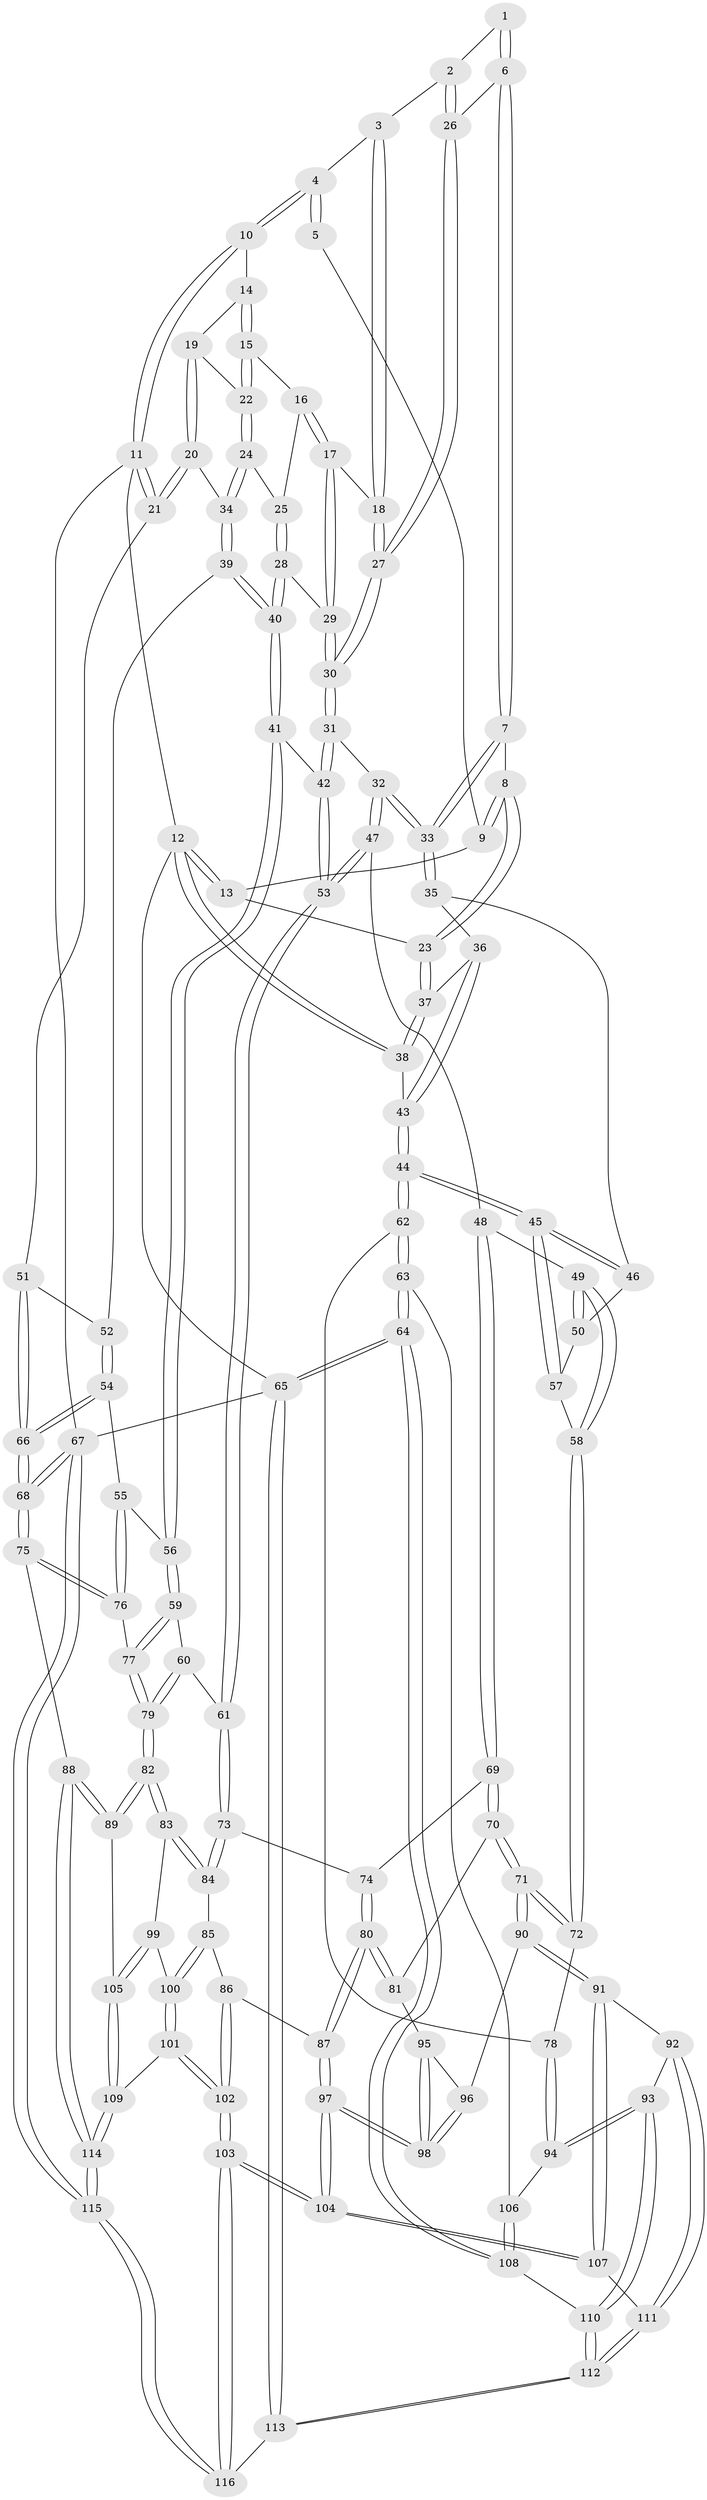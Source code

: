// coarse degree distribution, {3: 0.11940298507462686, 4: 0.5074626865671642, 6: 0.1044776119402985, 5: 0.26865671641791045}
// Generated by graph-tools (version 1.1) at 2025/42/03/06/25 10:42:26]
// undirected, 116 vertices, 287 edges
graph export_dot {
graph [start="1"]
  node [color=gray90,style=filled];
  1 [pos="+0.47363527558459767+0"];
  2 [pos="+0.5315549332221323+0.09794057359605406"];
  3 [pos="+0.619222093380641+0.04220399049859407"];
  4 [pos="+0.7552434039895943+0"];
  5 [pos="+0.47241369352494555+0"];
  6 [pos="+0.41148491862168307+0.11982422613269883"];
  7 [pos="+0.38371701465780206+0.14143540944155242"];
  8 [pos="+0.3334055114157079+0.12126269693333178"];
  9 [pos="+0.23553250011501095+0"];
  10 [pos="+0.8133662750559557+0"];
  11 [pos="+1+0"];
  12 [pos="+0+0"];
  13 [pos="+0+0"];
  14 [pos="+0.8153048904685063+0"];
  15 [pos="+0.8107669811811784+0"];
  16 [pos="+0.7787122613335218+0.010501713930182949"];
  17 [pos="+0.7163287855633244+0.11527836972323308"];
  18 [pos="+0.6396507222919106+0.132711613184069"];
  19 [pos="+0.9682205246263154+0.08431452694197143"];
  20 [pos="+1+0.19083651563654186"];
  21 [pos="+1+0.20412753504092085"];
  22 [pos="+0.9178688831063477+0.1646683359317628"];
  23 [pos="+0.2236930232310215+0.17164606709577482"];
  24 [pos="+0.9219130995987969+0.195697775036881"];
  25 [pos="+0.8168953604016401+0.14239477145050805"];
  26 [pos="+0.5295391407261667+0.10648920249145083"];
  27 [pos="+0.5790058619900889+0.1870948625040888"];
  28 [pos="+0.768840875063193+0.22616839412907444"];
  29 [pos="+0.7314848663320288+0.18320596791166674"];
  30 [pos="+0.5766056840085622+0.23642284333131866"];
  31 [pos="+0.5695595984019752+0.2615189974651324"];
  32 [pos="+0.4404024999078485+0.29147643122983263"];
  33 [pos="+0.4181231503244073+0.2534626574099351"];
  34 [pos="+0.9224201572383065+0.19675275426876293"];
  35 [pos="+0.20804788110329456+0.22965867880046809"];
  36 [pos="+0.2082775568498949+0.2078582850260382"];
  37 [pos="+0.21443546893995696+0.18891839209398453"];
  38 [pos="+0+0"];
  39 [pos="+0.8505403165363005+0.3051104518810857"];
  40 [pos="+0.8008676963034528+0.32803687316653823"];
  41 [pos="+0.7915120671014149+0.34048573291396284"];
  42 [pos="+0.6758169137788523+0.36579006030860056"];
  43 [pos="+0+0.07811538580098085"];
  44 [pos="+0+0.3566653861341793"];
  45 [pos="+0+0.356113510824865"];
  46 [pos="+0.20790605805433696+0.23021888843948424"];
  47 [pos="+0.38415943630225796+0.39698459489584553"];
  48 [pos="+0.3473352795253133+0.42578601289283746"];
  49 [pos="+0.31055822774098474+0.4263066956661991"];
  50 [pos="+0.23188509574065375+0.3350394658295509"];
  51 [pos="+1+0.22186340254468886"];
  52 [pos="+0.930772769980491+0.3322651487396998"];
  53 [pos="+0.6215076628600694+0.48325726500686395"];
  54 [pos="+1+0.4732984158196379"];
  55 [pos="+0.9134750209528574+0.4953522198216002"];
  56 [pos="+0.8658601709130304+0.4963995693376644"];
  57 [pos="+0.04140111619582509+0.3756679067906402"];
  58 [pos="+0.2373484287861352+0.48999111566483156"];
  59 [pos="+0.8415923376069823+0.5403745281936508"];
  60 [pos="+0.6716266082039375+0.5468756790106905"];
  61 [pos="+0.6244823141355108+0.5372970370392882"];
  62 [pos="+0+0.5368098894540572"];
  63 [pos="+0+0.5495350863446333"];
  64 [pos="+0+0.9496581519637759"];
  65 [pos="+0+1"];
  66 [pos="+1+0.5030113638120924"];
  67 [pos="+1+1"];
  68 [pos="+1+0.6790484670335574"];
  69 [pos="+0.40676190523998307+0.5514404857283908"];
  70 [pos="+0.3830816470656802+0.6126823800029849"];
  71 [pos="+0.2516049530961524+0.6578227763070948"];
  72 [pos="+0.17723572984689956+0.5830530116546938"];
  73 [pos="+0.6015390265913442+0.5772075547288233"];
  74 [pos="+0.4428716750475942+0.5619289114589872"];
  75 [pos="+1+0.6888366175319077"];
  76 [pos="+0.9786881458259269+0.6542650403144085"];
  77 [pos="+0.8479309929219715+0.6328912201412994"];
  78 [pos="+0.09923340108908177+0.601413668168536"];
  79 [pos="+0.8105623214589662+0.6911951052826281"];
  80 [pos="+0.4927439069274752+0.7180826395553035"];
  81 [pos="+0.40668561820068366+0.6821597370460307"];
  82 [pos="+0.7999416035250184+0.7207081754284386"];
  83 [pos="+0.7498232590037848+0.7213916097678936"];
  84 [pos="+0.6011334673141799+0.6215018641952796"];
  85 [pos="+0.5571545866339236+0.7010947208246427"];
  86 [pos="+0.5264667621875979+0.7124322774725593"];
  87 [pos="+0.4941188381679841+0.7189474345364097"];
  88 [pos="+0.8518309796970039+0.8089029399084942"];
  89 [pos="+0.8455696756376546+0.8020631279000299"];
  90 [pos="+0.27367380130810987+0.7426259542860643"];
  91 [pos="+0.24983647719112237+0.7965815944193947"];
  92 [pos="+0.18915372484089404+0.8029218173295903"];
  93 [pos="+0.1268065643702946+0.7881319797061362"];
  94 [pos="+0.12346556980713516+0.7842082611533723"];
  95 [pos="+0.37932390385319253+0.7079398254923834"];
  96 [pos="+0.31865332829591697+0.7389893255033544"];
  97 [pos="+0.4334926818548238+0.8249042815845723"];
  98 [pos="+0.4238028958556342+0.8147737421418585"];
  99 [pos="+0.6815971350550412+0.7772948852131735"];
  100 [pos="+0.6104096777375829+0.7809048691393935"];
  101 [pos="+0.5767100099207848+0.9512262297290235"];
  102 [pos="+0.5365518156726322+0.9902819273742988"];
  103 [pos="+0.4680575229026976+1"];
  104 [pos="+0.42495455454583875+0.9788700853636998"];
  105 [pos="+0.7011883152152038+0.8465229558027518"];
  106 [pos="+0.05643977315282952+0.7828044283270572"];
  107 [pos="+0.2893870680091065+0.8656498246067716"];
  108 [pos="+0+0.8366774665630682"];
  109 [pos="+0.6693598476482797+0.9164779600803451"];
  110 [pos="+0.08936205652329372+0.8667531748224265"];
  111 [pos="+0.15107559979444649+0.9559772031841991"];
  112 [pos="+0.09435731091639532+1"];
  113 [pos="+0+1"];
  114 [pos="+0.8822934625090266+0.9475168272641556"];
  115 [pos="+1+1"];
  116 [pos="+0.4615488404760868+1"];
  1 -- 2;
  1 -- 6;
  1 -- 6;
  2 -- 3;
  2 -- 26;
  2 -- 26;
  3 -- 4;
  3 -- 18;
  3 -- 18;
  4 -- 5;
  4 -- 5;
  4 -- 10;
  4 -- 10;
  5 -- 9;
  6 -- 7;
  6 -- 7;
  6 -- 26;
  7 -- 8;
  7 -- 33;
  7 -- 33;
  8 -- 9;
  8 -- 9;
  8 -- 23;
  8 -- 23;
  9 -- 13;
  10 -- 11;
  10 -- 11;
  10 -- 14;
  11 -- 12;
  11 -- 21;
  11 -- 21;
  11 -- 67;
  12 -- 13;
  12 -- 13;
  12 -- 38;
  12 -- 38;
  12 -- 65;
  13 -- 23;
  14 -- 15;
  14 -- 15;
  14 -- 19;
  15 -- 16;
  15 -- 22;
  15 -- 22;
  16 -- 17;
  16 -- 17;
  16 -- 25;
  17 -- 18;
  17 -- 29;
  17 -- 29;
  18 -- 27;
  18 -- 27;
  19 -- 20;
  19 -- 20;
  19 -- 22;
  20 -- 21;
  20 -- 21;
  20 -- 34;
  21 -- 51;
  22 -- 24;
  22 -- 24;
  23 -- 37;
  23 -- 37;
  24 -- 25;
  24 -- 34;
  24 -- 34;
  25 -- 28;
  25 -- 28;
  26 -- 27;
  26 -- 27;
  27 -- 30;
  27 -- 30;
  28 -- 29;
  28 -- 40;
  28 -- 40;
  29 -- 30;
  29 -- 30;
  30 -- 31;
  30 -- 31;
  31 -- 32;
  31 -- 42;
  31 -- 42;
  32 -- 33;
  32 -- 33;
  32 -- 47;
  32 -- 47;
  33 -- 35;
  33 -- 35;
  34 -- 39;
  34 -- 39;
  35 -- 36;
  35 -- 46;
  36 -- 37;
  36 -- 43;
  36 -- 43;
  37 -- 38;
  37 -- 38;
  38 -- 43;
  39 -- 40;
  39 -- 40;
  39 -- 52;
  40 -- 41;
  40 -- 41;
  41 -- 42;
  41 -- 56;
  41 -- 56;
  42 -- 53;
  42 -- 53;
  43 -- 44;
  43 -- 44;
  44 -- 45;
  44 -- 45;
  44 -- 62;
  44 -- 62;
  45 -- 46;
  45 -- 46;
  45 -- 57;
  45 -- 57;
  46 -- 50;
  47 -- 48;
  47 -- 53;
  47 -- 53;
  48 -- 49;
  48 -- 69;
  48 -- 69;
  49 -- 50;
  49 -- 50;
  49 -- 58;
  49 -- 58;
  50 -- 57;
  51 -- 52;
  51 -- 66;
  51 -- 66;
  52 -- 54;
  52 -- 54;
  53 -- 61;
  53 -- 61;
  54 -- 55;
  54 -- 66;
  54 -- 66;
  55 -- 56;
  55 -- 76;
  55 -- 76;
  56 -- 59;
  56 -- 59;
  57 -- 58;
  58 -- 72;
  58 -- 72;
  59 -- 60;
  59 -- 77;
  59 -- 77;
  60 -- 61;
  60 -- 79;
  60 -- 79;
  61 -- 73;
  61 -- 73;
  62 -- 63;
  62 -- 63;
  62 -- 78;
  63 -- 64;
  63 -- 64;
  63 -- 106;
  64 -- 65;
  64 -- 65;
  64 -- 108;
  64 -- 108;
  65 -- 113;
  65 -- 113;
  65 -- 67;
  66 -- 68;
  66 -- 68;
  67 -- 68;
  67 -- 68;
  67 -- 115;
  67 -- 115;
  68 -- 75;
  68 -- 75;
  69 -- 70;
  69 -- 70;
  69 -- 74;
  70 -- 71;
  70 -- 71;
  70 -- 81;
  71 -- 72;
  71 -- 72;
  71 -- 90;
  71 -- 90;
  72 -- 78;
  73 -- 74;
  73 -- 84;
  73 -- 84;
  74 -- 80;
  74 -- 80;
  75 -- 76;
  75 -- 76;
  75 -- 88;
  76 -- 77;
  77 -- 79;
  77 -- 79;
  78 -- 94;
  78 -- 94;
  79 -- 82;
  79 -- 82;
  80 -- 81;
  80 -- 81;
  80 -- 87;
  80 -- 87;
  81 -- 95;
  82 -- 83;
  82 -- 83;
  82 -- 89;
  82 -- 89;
  83 -- 84;
  83 -- 84;
  83 -- 99;
  84 -- 85;
  85 -- 86;
  85 -- 100;
  85 -- 100;
  86 -- 87;
  86 -- 102;
  86 -- 102;
  87 -- 97;
  87 -- 97;
  88 -- 89;
  88 -- 89;
  88 -- 114;
  88 -- 114;
  89 -- 105;
  90 -- 91;
  90 -- 91;
  90 -- 96;
  91 -- 92;
  91 -- 107;
  91 -- 107;
  92 -- 93;
  92 -- 111;
  92 -- 111;
  93 -- 94;
  93 -- 94;
  93 -- 110;
  93 -- 110;
  94 -- 106;
  95 -- 96;
  95 -- 98;
  95 -- 98;
  96 -- 98;
  96 -- 98;
  97 -- 98;
  97 -- 98;
  97 -- 104;
  97 -- 104;
  99 -- 100;
  99 -- 105;
  99 -- 105;
  100 -- 101;
  100 -- 101;
  101 -- 102;
  101 -- 102;
  101 -- 109;
  102 -- 103;
  102 -- 103;
  103 -- 104;
  103 -- 104;
  103 -- 116;
  103 -- 116;
  104 -- 107;
  104 -- 107;
  105 -- 109;
  105 -- 109;
  106 -- 108;
  106 -- 108;
  107 -- 111;
  108 -- 110;
  109 -- 114;
  109 -- 114;
  110 -- 112;
  110 -- 112;
  111 -- 112;
  111 -- 112;
  112 -- 113;
  112 -- 113;
  113 -- 116;
  114 -- 115;
  114 -- 115;
  115 -- 116;
  115 -- 116;
}
